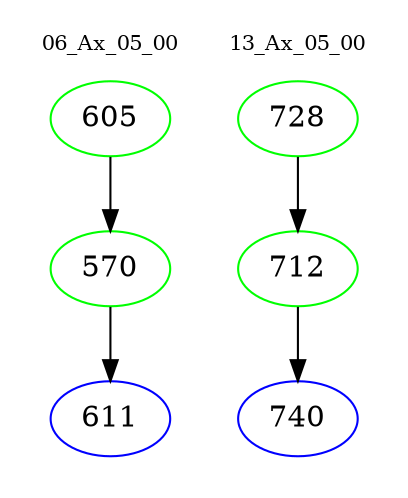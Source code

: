 digraph{
subgraph cluster_0 {
color = white
label = "06_Ax_05_00";
fontsize=10;
T0_605 [label="605", color="green"]
T0_605 -> T0_570 [color="black"]
T0_570 [label="570", color="green"]
T0_570 -> T0_611 [color="black"]
T0_611 [label="611", color="blue"]
}
subgraph cluster_1 {
color = white
label = "13_Ax_05_00";
fontsize=10;
T1_728 [label="728", color="green"]
T1_728 -> T1_712 [color="black"]
T1_712 [label="712", color="green"]
T1_712 -> T1_740 [color="black"]
T1_740 [label="740", color="blue"]
}
}
